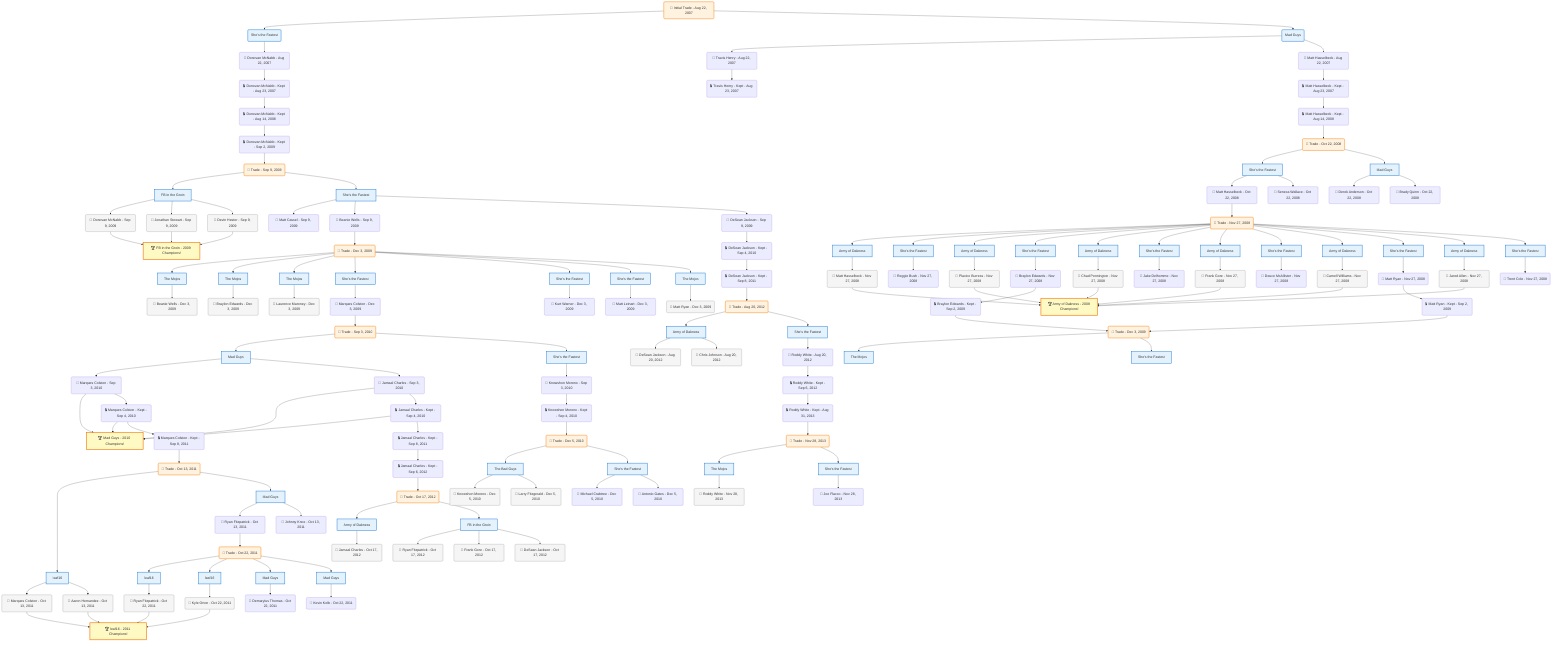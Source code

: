flowchart TD

    TRADE_MAIN("🔄 Initial Trade - Aug 22, 2007")
    TEAM_1("She's the Fastest")
    TEAM_2("Mad Guys")
    NODE_785862b2-4564-4496-aacf-45ba6c83093f("🔄 Donovan McNabb - Aug 22, 2007")
    NODE_6d0e067b-138d-4c48-a5a8-b1066288bdf3("🔒 Donovan McNabb - Kept - Aug 23, 2007")
    NODE_f4f33216-fc5e-425e-a2da-c957a8101213("🔒 Donovan McNabb - Kept - Aug 14, 2008")
    NODE_566b66a0-df77-4a32-a603-975b992e6062("🔒 Donovan McNabb - Kept - Sep 2, 2009")
    TRADE_d64744f2-649c-41d8-81d6-cb12408f9a20_3("🔄 Trade - Sep 9, 2009")
    TEAM_f483ecf1-cd17-4991-854b-e52dfc957b45_4["FB in the Groin"]
    NODE_3128e3d6-ada1-4ddc-99ad-add55e2d292b("🔄 Donovan McNabb - Sep 9, 2009")
    CHAMP_f483ecf1-cd17-4991-854b-e52dfc957b45_2009["🏆 FB in the Groin - 2009 Champions!"]
    NODE_15682633-4c98-4792-b4d5-ef220e682543("🔄 Jonathan Stewart - Sep 9, 2009")
    NODE_2506304d-9aeb-4778-8bbb-feb1241129b8("🔄 Devin Hester - Sep 9, 2009")
    TEAM_4449259f-64af-44fd-9235-1facc0926234_5["She's the Fastest"]
    NODE_da366052-1793-4ec3-aeef-e2d58fcebf07("🔄 Matt Cassel - Sep 9, 2009")
    NODE_6dd1fdfd-8b13-4c36-b124-f5bc0932f73f("🔄 Beanie Wells - Sep 9, 2009")
    TRADE_e8c7b327-7c15-4132-8918-1ccb803d3cb3_6("🔄 Trade - Dec 3, 2009")
    TEAM_bbe2d0ad-54cf-4c22-be82-b2a5f262a157_7["The Mojos"]
    NODE_fb21570f-4fa7-4277-b242-752759ecd6ca("🔄 Beanie Wells - Dec 3, 2009")
    TEAM_bbe2d0ad-54cf-4c22-be82-b2a5f262a157_8["The Mojos"]
    NODE_8ad98370-e765-4528-899b-039fc791b409("🔄 Braylon Edwards - Dec 3, 2009")
    TEAM_bbe2d0ad-54cf-4c22-be82-b2a5f262a157_9["The Mojos"]
    NODE_16e44121-7fef-4e60-a4d8-39d87a019805("🔄 Laurence Maroney - Dec 3, 2009")
    TEAM_4449259f-64af-44fd-9235-1facc0926234_10["She's the Fastest"]
    NODE_8f183324-b3dc-46b4-bbe0-76f206cb24ee("🔄 Marques Colston - Dec 3, 2009")
    TRADE_664c0593-08b2-4014-96b5-f9505dd0abcf_11("🔄 Trade - Sep 3, 2010")
    TEAM_f5908944-6efd-40eb-af54-6c53004e0e2f_12["Mad Guys"]
    NODE_95e1e39b-1714-410c-9892-ac5cc4bc5223("🔄 Marques Colston - Sep 3, 2010")
    CHAMP_f5908944-6efd-40eb-af54-6c53004e0e2f_2010["🏆 Mad Guys - 2010 Champions!"]
    NODE_10d2a316-3064-4a47-aa84-090f7269cf91("🔒 Marques Colston - Kept - Sep 4, 2010")
    NODE_141930ae-9562-425a-8e5c-02a1dc58052a("🔒 Marques Colston - Kept - Sep 8, 2011")
    TRADE_d1a5cf90-3082-44bc-b0f9-e18447f5bb8e_13("🔄 Trade - Oct 13, 2011")
    TEAM_66fb98f4-89a7-45f9-893a-b41d71e6249d_14["leaf16"]
    NODE_e42a7add-5f66-44be-b797-58e2800a81ab("🔄 Marques Colston - Oct 13, 2011")
    CHAMP_66fb98f4-89a7-45f9-893a-b41d71e6249d_2011["🏆 leaf16 - 2011 Champions!"]
    NODE_2287f065-a684-41e4-98cf-583800446e55("🔄 Aaron Hernandez - Oct 13, 2011")
    TEAM_f5908944-6efd-40eb-af54-6c53004e0e2f_15["Mad Guys"]
    NODE_98dd0f74-ae65-4c0e-bc1e-0334a5e71f0a("🔄 Ryan Fitzpatrick - Oct 13, 2011")
    TRADE_8ab45a4d-fc81-4a69-b148-6d5b67501daa_16("🔄 Trade - Oct 22, 2011")
    TEAM_66fb98f4-89a7-45f9-893a-b41d71e6249d_17["leaf16"]
    NODE_13ac1331-c23d-4b5e-b4e4-4acc0a117b8f("🔄 Ryan Fitzpatrick - Oct 22, 2011")
    TEAM_66fb98f4-89a7-45f9-893a-b41d71e6249d_18["leaf16"]
    NODE_b708b08d-9b71-48df-aee3-13280a459525("🔄 Kyle Orton - Oct 22, 2011")
    TEAM_f5908944-6efd-40eb-af54-6c53004e0e2f_19["Mad Guys"]
    NODE_b4648a1f-2621-4237-8133-66d22a949324("🔄 Demaryius Thomas - Oct 22, 2011")
    TEAM_f5908944-6efd-40eb-af54-6c53004e0e2f_20["Mad Guys"]
    NODE_a64f7dd6-d909-4a4b-8d06-8007e62bf98e("🔄 Kevin Kolb - Oct 22, 2011")
    NODE_874bb423-0bf4-4a74-bb1e-0aaa8eeb7711("🔄 Johnny Knox - Oct 13, 2011")
    NODE_281c90e5-f919-4693-8733-eee9f5c6f6da("🔄 Jamaal Charles - Sep 3, 2010")
    NODE_50b2659a-d773-4a36-9760-8bcacc4ba47f("🔒 Jamaal Charles - Kept - Sep 4, 2010")
    NODE_b1911abe-3f45-48b4-b5be-9c2a083867b7("🔒 Jamaal Charles - Kept - Sep 8, 2011")
    NODE_f5a11ded-3553-4024-9003-ca99500e7883("🔒 Jamaal Charles - Kept - Sep 6, 2012")
    TRADE_ff32239c-11a2-47de-ac30-358085860f58_21("🔄 Trade - Oct 17, 2012")
    TEAM_40f7599b-e68f-4bf4-9553-bf7e10924635_22["Army of Dakness"]
    NODE_4ab42e2d-415b-4e91-a8f1-43842c82961e("🔄 Jamaal Charles - Oct 17, 2012")
    TEAM_f483ecf1-cd17-4991-854b-e52dfc957b45_23["FB in the Groin"]
    NODE_d5bfc02b-fa68-4955-b2fa-744ca8ca65c5("🔄 Ryan Fitzpatrick - Oct 17, 2012")
    NODE_01609838-9cca-4021-95a7-8bd0af822f8c("🔄 Frank Gore - Oct 17, 2012")
    NODE_f301ec06-c3ae-4c5b-bd4f-e38857e847f6("🔄 DeSean Jackson - Oct 17, 2012")
    TEAM_4449259f-64af-44fd-9235-1facc0926234_24["She's the Fastest"]
    NODE_fd02085d-71ad-46e1-b7cc-06f45da9eb89("🔄 Knowshon Moreno - Sep 3, 2010")
    NODE_27d92d64-f467-4a04-b71b-391a2d495356("🔒 Knowshon Moreno - Kept - Sep 4, 2010")
    TRADE_7079c566-1aef-449d-80e3-81013e223777_25("🔄 Trade - Dec 5, 2010")
    TEAM_b2220d1a-ff75-4622-9757-09978901110f_26["The Bad Guys"]
    NODE_e3eeb034-e4c6-4be5-a812-b2c48eba0d53("🔄 Knowshon Moreno - Dec 5, 2010")
    NODE_fbf9d819-d0b8-4ee4-afe1-0b279afe083d("🔄 Larry Fitzgerald - Dec 5, 2010")
    TEAM_4449259f-64af-44fd-9235-1facc0926234_27["She's the Fastest"]
    NODE_3f49242f-c13a-4378-b163-959d8092b13e("🔄 Michael Crabtree - Dec 5, 2010")
    NODE_e2188277-78ab-4766-9782-da39ab3295ef("🔄 Antonio Gates - Dec 5, 2010")
    TEAM_4449259f-64af-44fd-9235-1facc0926234_28["She's the Fastest"]
    NODE_6bc2416f-f57e-4b16-8235-be0b7609e651("🔄 Kurt Warner - Dec 3, 2009")
    TEAM_4449259f-64af-44fd-9235-1facc0926234_29["She's the Fastest"]
    NODE_1ef12492-61ee-4b66-bd62-daa01556b535("🔄 Matt Leinart - Dec 3, 2009")
    TEAM_bbe2d0ad-54cf-4c22-be82-b2a5f262a157_30["The Mojos"]
    NODE_7ae52589-c36b-4b14-8fb9-f6b745ba608d("🔄 Matt Ryan - Dec 3, 2009")
    NODE_620b330b-81b8-4a9f-9476-febda8d1f7e0("🔄 DeSean Jackson - Sep 9, 2009")
    NODE_4108947d-3fba-4cd0-b690-a74622f6719b("🔒 DeSean Jackson - Kept - Sep 4, 2010")
    NODE_847cf1ae-bc2d-47d1-a1e7-f5ebcd390247("🔒 DeSean Jackson - Kept - Sep 8, 2011")
    TRADE_776f10c8-b633-44f1-9b69-2c1a3e3960a8_31("🔄 Trade - Aug 20, 2012")
    TEAM_40f7599b-e68f-4bf4-9553-bf7e10924635_32["Army of Dakness"]
    NODE_f91646d3-8672-4501-84ce-fee2f323f2a6("🔄 DeSean Jackson - Aug 20, 2012")
    NODE_0b176d9f-318c-441e-bec5-2f4e158dfe93("🔄 Chris Johnson - Aug 20, 2012")
    TEAM_4449259f-64af-44fd-9235-1facc0926234_33["She's the Fastest"]
    NODE_5014c5ff-0cc0-477c-8366-0057daba9002("🔄 Roddy White - Aug 20, 2012")
    NODE_b73ba180-9d18-48a1-b198-dd22f915a95f("🔒 Roddy White - Kept - Sep 6, 2012")
    NODE_3bb6ed06-96a5-4ace-89d9-8d7919d0dae1("🔒 Roddy White - Kept - Aug 31, 2013")
    TRADE_0ded9ddb-c05f-4690-885f-7c5615a42e55_34("🔄 Trade - Nov 28, 2013")
    TEAM_bbe2d0ad-54cf-4c22-be82-b2a5f262a157_35["The Mojos"]
    NODE_4f5d45ce-ecc7-4ae4-a143-0b055f240c09("🔄 Roddy White - Nov 28, 2013")
    TEAM_4449259f-64af-44fd-9235-1facc0926234_36["She's the Fastest"]
    NODE_d8b30ecd-e75e-4fa9-a32d-edb51a22a96e("🔄 Joe Flacco - Nov 28, 2013")
    NODE_5040ed8f-9252-42e7-8404-b38608ad1d57("🔄 Travis Henry - Aug 22, 2007")
    NODE_6175ba4e-58ab-4407-8c10-4b7bea75f07e("🔒 Travis Henry - Kept - Aug 23, 2007")
    NODE_06b4815b-97ba-4f51-8303-f5cfed55f7a3("🔄 Matt Hasselbeck - Aug 22, 2007")
    NODE_29a80d27-da55-4a8f-b90e-1b0a2bb8b573("🔒 Matt Hasselbeck - Kept - Aug 23, 2007")
    NODE_5383a8a6-54ff-4de8-a1bc-274dfd030bb2("🔒 Matt Hasselbeck - Kept - Aug 14, 2008")
    TRADE_08ea19ae-332e-432b-8ff4-1195d938b031_37("🔄 Trade - Oct 22, 2008")
    TEAM_4449259f-64af-44fd-9235-1facc0926234_38["She's the Fastest"]
    NODE_bd4d4881-44b8-4666-9696-8bf425bbafc4("🔄 Matt Hasselbeck - Oct 22, 2008")
    TRADE_e1822b1f-88ef-441d-b22b-c3bf84885845_39("🔄 Trade - Nov 27, 2008")
    TEAM_40f7599b-e68f-4bf4-9553-bf7e10924635_40["Army of Dakness"]
    NODE_ec9d5f46-aaa5-4a88-bf26-8c88a804c8ed("🔄 Matt Hasselbeck - Nov 27, 2008")
    CHAMP_40f7599b-e68f-4bf4-9553-bf7e10924635_2008["🏆 Army of Dakness - 2008 Champions!"]
    TEAM_4449259f-64af-44fd-9235-1facc0926234_41["She's the Fastest"]
    NODE_14b06632-7882-4a01-9c25-3651727a0bd0("🔄 Reggie Bush - Nov 27, 2008")
    TEAM_40f7599b-e68f-4bf4-9553-bf7e10924635_42["Army of Dakness"]
    NODE_dd9494d8-6b71-4d22-8161-3cb161ba28de("🔄 Plaxico Burress - Nov 27, 2008")
    TEAM_4449259f-64af-44fd-9235-1facc0926234_43["She's the Fastest"]
    NODE_3862c574-4539-4e48-9a28-49b39cdcb440("🔄 Braylon Edwards - Nov 27, 2008")
    NODE_2ef9bf5f-f560-4d4e-828f-65788948c234("🔒 Braylon Edwards - Kept - Sep 2, 2009")
    TRADE_e8c7b327-7c15-4132-8918-1ccb803d3cb3_44("🔄 Trade - Dec 3, 2009")
    TEAM_bbe2d0ad-54cf-4c22-be82-b2a5f262a157_45["The Mojos"]
    TEAM_4449259f-64af-44fd-9235-1facc0926234_46["She's the Fastest"]
    TEAM_40f7599b-e68f-4bf4-9553-bf7e10924635_47["Army of Dakness"]
    NODE_7fbad2ef-782e-4d70-ab1d-4d262bd08b56("🔄 Chad Pennington - Nov 27, 2008")
    TEAM_4449259f-64af-44fd-9235-1facc0926234_48["She's the Fastest"]
    NODE_2f00e204-c7c6-408f-8d63-50d2b2fdd3a0("🔄 Jake Delhomme - Nov 27, 2008")
    TEAM_40f7599b-e68f-4bf4-9553-bf7e10924635_49["Army of Dakness"]
    NODE_c285c915-1bc5-401b-b5d8-966ba67d289f("🔄 Frank Gore - Nov 27, 2008")
    TEAM_4449259f-64af-44fd-9235-1facc0926234_50["She's the Fastest"]
    NODE_1b9bf3a7-20c7-43e2-83ef-96a77e4b5b78("🔄 Deuce McAllister - Nov 27, 2008")
    TEAM_40f7599b-e68f-4bf4-9553-bf7e10924635_51["Army of Dakness"]
    NODE_43ed03b3-0f9f-4916-ac6e-c08c86865375("🔄 Carnell Williams - Nov 27, 2008")
    TEAM_4449259f-64af-44fd-9235-1facc0926234_52["She's the Fastest"]
    NODE_13992bdc-ffe2-4b97-a9aa-d87432a15494("🔄 Matt Ryan - Nov 27, 2008")
    NODE_8f9e26e8-1f3e-4872-a702-55906b44d7bb("🔒 Matt Ryan - Kept - Sep 2, 2009")
    TEAM_40f7599b-e68f-4bf4-9553-bf7e10924635_53["Army of Dakness"]
    NODE_7fae993d-c09e-492e-89b1-f5be3c142ef8("🔄 Jared Allen - Nov 27, 2008")
    TEAM_4449259f-64af-44fd-9235-1facc0926234_54["She's the Fastest"]
    NODE_53201115-f286-4398-ac9e-f7ded46fcec1("🔄 Trent Cole - Nov 27, 2008")
    NODE_a90e34ed-fb5b-4a88-9a44-305cb2d4b8fe("🔄 Seneca Wallace - Oct 22, 2008")
    TEAM_f5908944-6efd-40eb-af54-6c53004e0e2f_55["Mad Guys"]
    NODE_d67519c0-84d4-4053-a6d8-c1add14a0aec("🔄 Derek Anderson - Oct 22, 2008")
    NODE_e53ef0e0-8798-4234-b421-fac8c51a22f8("🔄 Brady Quinn - Oct 22, 2008")

    TRADE_MAIN --> TEAM_1
    TRADE_MAIN --> TEAM_2
    TEAM_1 --> NODE_785862b2-4564-4496-aacf-45ba6c83093f
    NODE_785862b2-4564-4496-aacf-45ba6c83093f --> NODE_6d0e067b-138d-4c48-a5a8-b1066288bdf3
    NODE_6d0e067b-138d-4c48-a5a8-b1066288bdf3 --> NODE_f4f33216-fc5e-425e-a2da-c957a8101213
    NODE_f4f33216-fc5e-425e-a2da-c957a8101213 --> NODE_566b66a0-df77-4a32-a603-975b992e6062
    NODE_566b66a0-df77-4a32-a603-975b992e6062 --> TRADE_d64744f2-649c-41d8-81d6-cb12408f9a20_3
    TRADE_d64744f2-649c-41d8-81d6-cb12408f9a20_3 --> TEAM_f483ecf1-cd17-4991-854b-e52dfc957b45_4
    TEAM_f483ecf1-cd17-4991-854b-e52dfc957b45_4 --> NODE_3128e3d6-ada1-4ddc-99ad-add55e2d292b
    NODE_3128e3d6-ada1-4ddc-99ad-add55e2d292b --> CHAMP_f483ecf1-cd17-4991-854b-e52dfc957b45_2009
    TEAM_f483ecf1-cd17-4991-854b-e52dfc957b45_4 --> NODE_15682633-4c98-4792-b4d5-ef220e682543
    NODE_15682633-4c98-4792-b4d5-ef220e682543 --> CHAMP_f483ecf1-cd17-4991-854b-e52dfc957b45_2009
    TEAM_f483ecf1-cd17-4991-854b-e52dfc957b45_4 --> NODE_2506304d-9aeb-4778-8bbb-feb1241129b8
    NODE_2506304d-9aeb-4778-8bbb-feb1241129b8 --> CHAMP_f483ecf1-cd17-4991-854b-e52dfc957b45_2009
    TRADE_d64744f2-649c-41d8-81d6-cb12408f9a20_3 --> TEAM_4449259f-64af-44fd-9235-1facc0926234_5
    TEAM_4449259f-64af-44fd-9235-1facc0926234_5 --> NODE_da366052-1793-4ec3-aeef-e2d58fcebf07
    TEAM_4449259f-64af-44fd-9235-1facc0926234_5 --> NODE_6dd1fdfd-8b13-4c36-b124-f5bc0932f73f
    NODE_6dd1fdfd-8b13-4c36-b124-f5bc0932f73f --> TRADE_e8c7b327-7c15-4132-8918-1ccb803d3cb3_6
    TRADE_e8c7b327-7c15-4132-8918-1ccb803d3cb3_6 --> TEAM_bbe2d0ad-54cf-4c22-be82-b2a5f262a157_7
    TEAM_bbe2d0ad-54cf-4c22-be82-b2a5f262a157_7 --> NODE_fb21570f-4fa7-4277-b242-752759ecd6ca
    TRADE_e8c7b327-7c15-4132-8918-1ccb803d3cb3_6 --> TEAM_bbe2d0ad-54cf-4c22-be82-b2a5f262a157_8
    TEAM_bbe2d0ad-54cf-4c22-be82-b2a5f262a157_8 --> NODE_8ad98370-e765-4528-899b-039fc791b409
    TRADE_e8c7b327-7c15-4132-8918-1ccb803d3cb3_6 --> TEAM_bbe2d0ad-54cf-4c22-be82-b2a5f262a157_9
    TEAM_bbe2d0ad-54cf-4c22-be82-b2a5f262a157_9 --> NODE_16e44121-7fef-4e60-a4d8-39d87a019805
    TRADE_e8c7b327-7c15-4132-8918-1ccb803d3cb3_6 --> TEAM_4449259f-64af-44fd-9235-1facc0926234_10
    TEAM_4449259f-64af-44fd-9235-1facc0926234_10 --> NODE_8f183324-b3dc-46b4-bbe0-76f206cb24ee
    NODE_8f183324-b3dc-46b4-bbe0-76f206cb24ee --> TRADE_664c0593-08b2-4014-96b5-f9505dd0abcf_11
    TRADE_664c0593-08b2-4014-96b5-f9505dd0abcf_11 --> TEAM_f5908944-6efd-40eb-af54-6c53004e0e2f_12
    TEAM_f5908944-6efd-40eb-af54-6c53004e0e2f_12 --> NODE_95e1e39b-1714-410c-9892-ac5cc4bc5223
    NODE_95e1e39b-1714-410c-9892-ac5cc4bc5223 --> CHAMP_f5908944-6efd-40eb-af54-6c53004e0e2f_2010
    NODE_95e1e39b-1714-410c-9892-ac5cc4bc5223 --> NODE_10d2a316-3064-4a47-aa84-090f7269cf91
    NODE_10d2a316-3064-4a47-aa84-090f7269cf91 --> CHAMP_f5908944-6efd-40eb-af54-6c53004e0e2f_2010
    NODE_10d2a316-3064-4a47-aa84-090f7269cf91 --> NODE_141930ae-9562-425a-8e5c-02a1dc58052a
    NODE_141930ae-9562-425a-8e5c-02a1dc58052a --> TRADE_d1a5cf90-3082-44bc-b0f9-e18447f5bb8e_13
    TRADE_d1a5cf90-3082-44bc-b0f9-e18447f5bb8e_13 --> TEAM_66fb98f4-89a7-45f9-893a-b41d71e6249d_14
    TEAM_66fb98f4-89a7-45f9-893a-b41d71e6249d_14 --> NODE_e42a7add-5f66-44be-b797-58e2800a81ab
    NODE_e42a7add-5f66-44be-b797-58e2800a81ab --> CHAMP_66fb98f4-89a7-45f9-893a-b41d71e6249d_2011
    TEAM_66fb98f4-89a7-45f9-893a-b41d71e6249d_14 --> NODE_2287f065-a684-41e4-98cf-583800446e55
    NODE_2287f065-a684-41e4-98cf-583800446e55 --> CHAMP_66fb98f4-89a7-45f9-893a-b41d71e6249d_2011
    TRADE_d1a5cf90-3082-44bc-b0f9-e18447f5bb8e_13 --> TEAM_f5908944-6efd-40eb-af54-6c53004e0e2f_15
    TEAM_f5908944-6efd-40eb-af54-6c53004e0e2f_15 --> NODE_98dd0f74-ae65-4c0e-bc1e-0334a5e71f0a
    NODE_98dd0f74-ae65-4c0e-bc1e-0334a5e71f0a --> TRADE_8ab45a4d-fc81-4a69-b148-6d5b67501daa_16
    TRADE_8ab45a4d-fc81-4a69-b148-6d5b67501daa_16 --> TEAM_66fb98f4-89a7-45f9-893a-b41d71e6249d_17
    TEAM_66fb98f4-89a7-45f9-893a-b41d71e6249d_17 --> NODE_13ac1331-c23d-4b5e-b4e4-4acc0a117b8f
    NODE_13ac1331-c23d-4b5e-b4e4-4acc0a117b8f --> CHAMP_66fb98f4-89a7-45f9-893a-b41d71e6249d_2011
    TRADE_8ab45a4d-fc81-4a69-b148-6d5b67501daa_16 --> TEAM_66fb98f4-89a7-45f9-893a-b41d71e6249d_18
    TEAM_66fb98f4-89a7-45f9-893a-b41d71e6249d_18 --> NODE_b708b08d-9b71-48df-aee3-13280a459525
    NODE_b708b08d-9b71-48df-aee3-13280a459525 --> CHAMP_66fb98f4-89a7-45f9-893a-b41d71e6249d_2011
    TRADE_8ab45a4d-fc81-4a69-b148-6d5b67501daa_16 --> TEAM_f5908944-6efd-40eb-af54-6c53004e0e2f_19
    TEAM_f5908944-6efd-40eb-af54-6c53004e0e2f_19 --> NODE_b4648a1f-2621-4237-8133-66d22a949324
    TRADE_8ab45a4d-fc81-4a69-b148-6d5b67501daa_16 --> TEAM_f5908944-6efd-40eb-af54-6c53004e0e2f_20
    TEAM_f5908944-6efd-40eb-af54-6c53004e0e2f_20 --> NODE_a64f7dd6-d909-4a4b-8d06-8007e62bf98e
    TEAM_f5908944-6efd-40eb-af54-6c53004e0e2f_15 --> NODE_874bb423-0bf4-4a74-bb1e-0aaa8eeb7711
    TEAM_f5908944-6efd-40eb-af54-6c53004e0e2f_12 --> NODE_281c90e5-f919-4693-8733-eee9f5c6f6da
    NODE_281c90e5-f919-4693-8733-eee9f5c6f6da --> CHAMP_f5908944-6efd-40eb-af54-6c53004e0e2f_2010
    NODE_281c90e5-f919-4693-8733-eee9f5c6f6da --> NODE_50b2659a-d773-4a36-9760-8bcacc4ba47f
    NODE_50b2659a-d773-4a36-9760-8bcacc4ba47f --> CHAMP_f5908944-6efd-40eb-af54-6c53004e0e2f_2010
    NODE_50b2659a-d773-4a36-9760-8bcacc4ba47f --> NODE_b1911abe-3f45-48b4-b5be-9c2a083867b7
    NODE_b1911abe-3f45-48b4-b5be-9c2a083867b7 --> NODE_f5a11ded-3553-4024-9003-ca99500e7883
    NODE_f5a11ded-3553-4024-9003-ca99500e7883 --> TRADE_ff32239c-11a2-47de-ac30-358085860f58_21
    TRADE_ff32239c-11a2-47de-ac30-358085860f58_21 --> TEAM_40f7599b-e68f-4bf4-9553-bf7e10924635_22
    TEAM_40f7599b-e68f-4bf4-9553-bf7e10924635_22 --> NODE_4ab42e2d-415b-4e91-a8f1-43842c82961e
    TRADE_ff32239c-11a2-47de-ac30-358085860f58_21 --> TEAM_f483ecf1-cd17-4991-854b-e52dfc957b45_23
    TEAM_f483ecf1-cd17-4991-854b-e52dfc957b45_23 --> NODE_d5bfc02b-fa68-4955-b2fa-744ca8ca65c5
    TEAM_f483ecf1-cd17-4991-854b-e52dfc957b45_23 --> NODE_01609838-9cca-4021-95a7-8bd0af822f8c
    TEAM_f483ecf1-cd17-4991-854b-e52dfc957b45_23 --> NODE_f301ec06-c3ae-4c5b-bd4f-e38857e847f6
    TRADE_664c0593-08b2-4014-96b5-f9505dd0abcf_11 --> TEAM_4449259f-64af-44fd-9235-1facc0926234_24
    TEAM_4449259f-64af-44fd-9235-1facc0926234_24 --> NODE_fd02085d-71ad-46e1-b7cc-06f45da9eb89
    NODE_fd02085d-71ad-46e1-b7cc-06f45da9eb89 --> NODE_27d92d64-f467-4a04-b71b-391a2d495356
    NODE_27d92d64-f467-4a04-b71b-391a2d495356 --> TRADE_7079c566-1aef-449d-80e3-81013e223777_25
    TRADE_7079c566-1aef-449d-80e3-81013e223777_25 --> TEAM_b2220d1a-ff75-4622-9757-09978901110f_26
    TEAM_b2220d1a-ff75-4622-9757-09978901110f_26 --> NODE_e3eeb034-e4c6-4be5-a812-b2c48eba0d53
    TEAM_b2220d1a-ff75-4622-9757-09978901110f_26 --> NODE_fbf9d819-d0b8-4ee4-afe1-0b279afe083d
    TRADE_7079c566-1aef-449d-80e3-81013e223777_25 --> TEAM_4449259f-64af-44fd-9235-1facc0926234_27
    TEAM_4449259f-64af-44fd-9235-1facc0926234_27 --> NODE_3f49242f-c13a-4378-b163-959d8092b13e
    TEAM_4449259f-64af-44fd-9235-1facc0926234_27 --> NODE_e2188277-78ab-4766-9782-da39ab3295ef
    TRADE_e8c7b327-7c15-4132-8918-1ccb803d3cb3_6 --> TEAM_4449259f-64af-44fd-9235-1facc0926234_28
    TEAM_4449259f-64af-44fd-9235-1facc0926234_28 --> NODE_6bc2416f-f57e-4b16-8235-be0b7609e651
    TRADE_e8c7b327-7c15-4132-8918-1ccb803d3cb3_6 --> TEAM_4449259f-64af-44fd-9235-1facc0926234_29
    TEAM_4449259f-64af-44fd-9235-1facc0926234_29 --> NODE_1ef12492-61ee-4b66-bd62-daa01556b535
    TRADE_e8c7b327-7c15-4132-8918-1ccb803d3cb3_6 --> TEAM_bbe2d0ad-54cf-4c22-be82-b2a5f262a157_30
    TEAM_bbe2d0ad-54cf-4c22-be82-b2a5f262a157_30 --> NODE_7ae52589-c36b-4b14-8fb9-f6b745ba608d
    TEAM_4449259f-64af-44fd-9235-1facc0926234_5 --> NODE_620b330b-81b8-4a9f-9476-febda8d1f7e0
    NODE_620b330b-81b8-4a9f-9476-febda8d1f7e0 --> NODE_4108947d-3fba-4cd0-b690-a74622f6719b
    NODE_4108947d-3fba-4cd0-b690-a74622f6719b --> NODE_847cf1ae-bc2d-47d1-a1e7-f5ebcd390247
    NODE_847cf1ae-bc2d-47d1-a1e7-f5ebcd390247 --> TRADE_776f10c8-b633-44f1-9b69-2c1a3e3960a8_31
    TRADE_776f10c8-b633-44f1-9b69-2c1a3e3960a8_31 --> TEAM_40f7599b-e68f-4bf4-9553-bf7e10924635_32
    TEAM_40f7599b-e68f-4bf4-9553-bf7e10924635_32 --> NODE_f91646d3-8672-4501-84ce-fee2f323f2a6
    TEAM_40f7599b-e68f-4bf4-9553-bf7e10924635_32 --> NODE_0b176d9f-318c-441e-bec5-2f4e158dfe93
    TRADE_776f10c8-b633-44f1-9b69-2c1a3e3960a8_31 --> TEAM_4449259f-64af-44fd-9235-1facc0926234_33
    TEAM_4449259f-64af-44fd-9235-1facc0926234_33 --> NODE_5014c5ff-0cc0-477c-8366-0057daba9002
    NODE_5014c5ff-0cc0-477c-8366-0057daba9002 --> NODE_b73ba180-9d18-48a1-b198-dd22f915a95f
    NODE_b73ba180-9d18-48a1-b198-dd22f915a95f --> NODE_3bb6ed06-96a5-4ace-89d9-8d7919d0dae1
    NODE_3bb6ed06-96a5-4ace-89d9-8d7919d0dae1 --> TRADE_0ded9ddb-c05f-4690-885f-7c5615a42e55_34
    TRADE_0ded9ddb-c05f-4690-885f-7c5615a42e55_34 --> TEAM_bbe2d0ad-54cf-4c22-be82-b2a5f262a157_35
    TEAM_bbe2d0ad-54cf-4c22-be82-b2a5f262a157_35 --> NODE_4f5d45ce-ecc7-4ae4-a143-0b055f240c09
    TRADE_0ded9ddb-c05f-4690-885f-7c5615a42e55_34 --> TEAM_4449259f-64af-44fd-9235-1facc0926234_36
    TEAM_4449259f-64af-44fd-9235-1facc0926234_36 --> NODE_d8b30ecd-e75e-4fa9-a32d-edb51a22a96e
    TEAM_2 --> NODE_5040ed8f-9252-42e7-8404-b38608ad1d57
    NODE_5040ed8f-9252-42e7-8404-b38608ad1d57 --> NODE_6175ba4e-58ab-4407-8c10-4b7bea75f07e
    TEAM_2 --> NODE_06b4815b-97ba-4f51-8303-f5cfed55f7a3
    NODE_06b4815b-97ba-4f51-8303-f5cfed55f7a3 --> NODE_29a80d27-da55-4a8f-b90e-1b0a2bb8b573
    NODE_29a80d27-da55-4a8f-b90e-1b0a2bb8b573 --> NODE_5383a8a6-54ff-4de8-a1bc-274dfd030bb2
    NODE_5383a8a6-54ff-4de8-a1bc-274dfd030bb2 --> TRADE_08ea19ae-332e-432b-8ff4-1195d938b031_37
    TRADE_08ea19ae-332e-432b-8ff4-1195d938b031_37 --> TEAM_4449259f-64af-44fd-9235-1facc0926234_38
    TEAM_4449259f-64af-44fd-9235-1facc0926234_38 --> NODE_bd4d4881-44b8-4666-9696-8bf425bbafc4
    NODE_bd4d4881-44b8-4666-9696-8bf425bbafc4 --> TRADE_e1822b1f-88ef-441d-b22b-c3bf84885845_39
    TRADE_e1822b1f-88ef-441d-b22b-c3bf84885845_39 --> TEAM_40f7599b-e68f-4bf4-9553-bf7e10924635_40
    TEAM_40f7599b-e68f-4bf4-9553-bf7e10924635_40 --> NODE_ec9d5f46-aaa5-4a88-bf26-8c88a804c8ed
    NODE_ec9d5f46-aaa5-4a88-bf26-8c88a804c8ed --> CHAMP_40f7599b-e68f-4bf4-9553-bf7e10924635_2008
    TRADE_e1822b1f-88ef-441d-b22b-c3bf84885845_39 --> TEAM_4449259f-64af-44fd-9235-1facc0926234_41
    TEAM_4449259f-64af-44fd-9235-1facc0926234_41 --> NODE_14b06632-7882-4a01-9c25-3651727a0bd0
    TRADE_e1822b1f-88ef-441d-b22b-c3bf84885845_39 --> TEAM_40f7599b-e68f-4bf4-9553-bf7e10924635_42
    TEAM_40f7599b-e68f-4bf4-9553-bf7e10924635_42 --> NODE_dd9494d8-6b71-4d22-8161-3cb161ba28de
    NODE_dd9494d8-6b71-4d22-8161-3cb161ba28de --> CHAMP_40f7599b-e68f-4bf4-9553-bf7e10924635_2008
    TRADE_e1822b1f-88ef-441d-b22b-c3bf84885845_39 --> TEAM_4449259f-64af-44fd-9235-1facc0926234_43
    TEAM_4449259f-64af-44fd-9235-1facc0926234_43 --> NODE_3862c574-4539-4e48-9a28-49b39cdcb440
    NODE_3862c574-4539-4e48-9a28-49b39cdcb440 --> NODE_2ef9bf5f-f560-4d4e-828f-65788948c234
    NODE_2ef9bf5f-f560-4d4e-828f-65788948c234 --> TRADE_e8c7b327-7c15-4132-8918-1ccb803d3cb3_44
    TRADE_e8c7b327-7c15-4132-8918-1ccb803d3cb3_44 --> TEAM_bbe2d0ad-54cf-4c22-be82-b2a5f262a157_45
    TRADE_e8c7b327-7c15-4132-8918-1ccb803d3cb3_44 --> TEAM_4449259f-64af-44fd-9235-1facc0926234_46
    TRADE_e1822b1f-88ef-441d-b22b-c3bf84885845_39 --> TEAM_40f7599b-e68f-4bf4-9553-bf7e10924635_47
    TEAM_40f7599b-e68f-4bf4-9553-bf7e10924635_47 --> NODE_7fbad2ef-782e-4d70-ab1d-4d262bd08b56
    NODE_7fbad2ef-782e-4d70-ab1d-4d262bd08b56 --> CHAMP_40f7599b-e68f-4bf4-9553-bf7e10924635_2008
    TRADE_e1822b1f-88ef-441d-b22b-c3bf84885845_39 --> TEAM_4449259f-64af-44fd-9235-1facc0926234_48
    TEAM_4449259f-64af-44fd-9235-1facc0926234_48 --> NODE_2f00e204-c7c6-408f-8d63-50d2b2fdd3a0
    TRADE_e1822b1f-88ef-441d-b22b-c3bf84885845_39 --> TEAM_40f7599b-e68f-4bf4-9553-bf7e10924635_49
    TEAM_40f7599b-e68f-4bf4-9553-bf7e10924635_49 --> NODE_c285c915-1bc5-401b-b5d8-966ba67d289f
    NODE_c285c915-1bc5-401b-b5d8-966ba67d289f --> CHAMP_40f7599b-e68f-4bf4-9553-bf7e10924635_2008
    TRADE_e1822b1f-88ef-441d-b22b-c3bf84885845_39 --> TEAM_4449259f-64af-44fd-9235-1facc0926234_50
    TEAM_4449259f-64af-44fd-9235-1facc0926234_50 --> NODE_1b9bf3a7-20c7-43e2-83ef-96a77e4b5b78
    TRADE_e1822b1f-88ef-441d-b22b-c3bf84885845_39 --> TEAM_40f7599b-e68f-4bf4-9553-bf7e10924635_51
    TEAM_40f7599b-e68f-4bf4-9553-bf7e10924635_51 --> NODE_43ed03b3-0f9f-4916-ac6e-c08c86865375
    NODE_43ed03b3-0f9f-4916-ac6e-c08c86865375 --> CHAMP_40f7599b-e68f-4bf4-9553-bf7e10924635_2008
    TRADE_e1822b1f-88ef-441d-b22b-c3bf84885845_39 --> TEAM_4449259f-64af-44fd-9235-1facc0926234_52
    TEAM_4449259f-64af-44fd-9235-1facc0926234_52 --> NODE_13992bdc-ffe2-4b97-a9aa-d87432a15494
    NODE_13992bdc-ffe2-4b97-a9aa-d87432a15494 --> NODE_8f9e26e8-1f3e-4872-a702-55906b44d7bb
    NODE_8f9e26e8-1f3e-4872-a702-55906b44d7bb --> TRADE_e8c7b327-7c15-4132-8918-1ccb803d3cb3_44
    TRADE_e1822b1f-88ef-441d-b22b-c3bf84885845_39 --> TEAM_40f7599b-e68f-4bf4-9553-bf7e10924635_53
    TEAM_40f7599b-e68f-4bf4-9553-bf7e10924635_53 --> NODE_7fae993d-c09e-492e-89b1-f5be3c142ef8
    NODE_7fae993d-c09e-492e-89b1-f5be3c142ef8 --> CHAMP_40f7599b-e68f-4bf4-9553-bf7e10924635_2008
    TRADE_e1822b1f-88ef-441d-b22b-c3bf84885845_39 --> TEAM_4449259f-64af-44fd-9235-1facc0926234_54
    TEAM_4449259f-64af-44fd-9235-1facc0926234_54 --> NODE_53201115-f286-4398-ac9e-f7ded46fcec1
    TEAM_4449259f-64af-44fd-9235-1facc0926234_38 --> NODE_a90e34ed-fb5b-4a88-9a44-305cb2d4b8fe
    TRADE_08ea19ae-332e-432b-8ff4-1195d938b031_37 --> TEAM_f5908944-6efd-40eb-af54-6c53004e0e2f_55
    TEAM_f5908944-6efd-40eb-af54-6c53004e0e2f_55 --> NODE_d67519c0-84d4-4053-a6d8-c1add14a0aec
    TEAM_f5908944-6efd-40eb-af54-6c53004e0e2f_55 --> NODE_e53ef0e0-8798-4234-b421-fac8c51a22f8

    %% Node styling
    classDef teamNode fill:#e3f2fd,stroke:#1976d2,stroke-width:2px
    classDef tradeNode fill:#fff3e0,stroke:#f57c00,stroke-width:2px
    classDef playerNode fill:#f3e5f5,stroke:#7b1fa2,stroke-width:1px
    classDef nonRootPlayerNode fill:#f5f5f5,stroke:#757575,stroke-width:1px
    classDef endNode fill:#ffebee,stroke:#c62828,stroke-width:2px
    classDef waiverNode fill:#e8f5e8,stroke:#388e3c,stroke-width:2px
    classDef championshipNode fill:#fff9c4,stroke:#f57f17,stroke-width:3px

    class TEAM_1,TEAM_2,TEAM_f483ecf1-cd17-4991-854b-e52dfc957b45_4,TEAM_4449259f-64af-44fd-9235-1facc0926234_5,TEAM_bbe2d0ad-54cf-4c22-be82-b2a5f262a157_7,TEAM_bbe2d0ad-54cf-4c22-be82-b2a5f262a157_8,TEAM_bbe2d0ad-54cf-4c22-be82-b2a5f262a157_9,TEAM_4449259f-64af-44fd-9235-1facc0926234_10,TEAM_f5908944-6efd-40eb-af54-6c53004e0e2f_12,TEAM_66fb98f4-89a7-45f9-893a-b41d71e6249d_14,TEAM_f5908944-6efd-40eb-af54-6c53004e0e2f_15,TEAM_66fb98f4-89a7-45f9-893a-b41d71e6249d_17,TEAM_66fb98f4-89a7-45f9-893a-b41d71e6249d_18,TEAM_f5908944-6efd-40eb-af54-6c53004e0e2f_19,TEAM_f5908944-6efd-40eb-af54-6c53004e0e2f_20,TEAM_40f7599b-e68f-4bf4-9553-bf7e10924635_22,TEAM_f483ecf1-cd17-4991-854b-e52dfc957b45_23,TEAM_4449259f-64af-44fd-9235-1facc0926234_24,TEAM_b2220d1a-ff75-4622-9757-09978901110f_26,TEAM_4449259f-64af-44fd-9235-1facc0926234_27,TEAM_4449259f-64af-44fd-9235-1facc0926234_28,TEAM_4449259f-64af-44fd-9235-1facc0926234_29,TEAM_bbe2d0ad-54cf-4c22-be82-b2a5f262a157_30,TEAM_40f7599b-e68f-4bf4-9553-bf7e10924635_32,TEAM_4449259f-64af-44fd-9235-1facc0926234_33,TEAM_bbe2d0ad-54cf-4c22-be82-b2a5f262a157_35,TEAM_4449259f-64af-44fd-9235-1facc0926234_36,TEAM_4449259f-64af-44fd-9235-1facc0926234_38,TEAM_40f7599b-e68f-4bf4-9553-bf7e10924635_40,TEAM_4449259f-64af-44fd-9235-1facc0926234_41,TEAM_40f7599b-e68f-4bf4-9553-bf7e10924635_42,TEAM_4449259f-64af-44fd-9235-1facc0926234_43,TEAM_bbe2d0ad-54cf-4c22-be82-b2a5f262a157_45,TEAM_4449259f-64af-44fd-9235-1facc0926234_46,TEAM_40f7599b-e68f-4bf4-9553-bf7e10924635_47,TEAM_4449259f-64af-44fd-9235-1facc0926234_48,TEAM_40f7599b-e68f-4bf4-9553-bf7e10924635_49,TEAM_4449259f-64af-44fd-9235-1facc0926234_50,TEAM_40f7599b-e68f-4bf4-9553-bf7e10924635_51,TEAM_4449259f-64af-44fd-9235-1facc0926234_52,TEAM_40f7599b-e68f-4bf4-9553-bf7e10924635_53,TEAM_4449259f-64af-44fd-9235-1facc0926234_54,TEAM_f5908944-6efd-40eb-af54-6c53004e0e2f_55 teamNode
    class CHAMP_f483ecf1-cd17-4991-854b-e52dfc957b45_2009,CHAMP_f5908944-6efd-40eb-af54-6c53004e0e2f_2010,CHAMP_66fb98f4-89a7-45f9-893a-b41d71e6249d_2011,CHAMP_40f7599b-e68f-4bf4-9553-bf7e10924635_2008 championshipNode
    class NODE_3128e3d6-ada1-4ddc-99ad-add55e2d292b,NODE_15682633-4c98-4792-b4d5-ef220e682543,NODE_2506304d-9aeb-4778-8bbb-feb1241129b8,NODE_fb21570f-4fa7-4277-b242-752759ecd6ca,NODE_8ad98370-e765-4528-899b-039fc791b409,NODE_16e44121-7fef-4e60-a4d8-39d87a019805,NODE_e42a7add-5f66-44be-b797-58e2800a81ab,NODE_2287f065-a684-41e4-98cf-583800446e55,NODE_13ac1331-c23d-4b5e-b4e4-4acc0a117b8f,NODE_b708b08d-9b71-48df-aee3-13280a459525,NODE_4ab42e2d-415b-4e91-a8f1-43842c82961e,NODE_d5bfc02b-fa68-4955-b2fa-744ca8ca65c5,NODE_01609838-9cca-4021-95a7-8bd0af822f8c,NODE_f301ec06-c3ae-4c5b-bd4f-e38857e847f6,NODE_e3eeb034-e4c6-4be5-a812-b2c48eba0d53,NODE_fbf9d819-d0b8-4ee4-afe1-0b279afe083d,NODE_7ae52589-c36b-4b14-8fb9-f6b745ba608d,NODE_f91646d3-8672-4501-84ce-fee2f323f2a6,NODE_0b176d9f-318c-441e-bec5-2f4e158dfe93,NODE_4f5d45ce-ecc7-4ae4-a143-0b055f240c09,NODE_ec9d5f46-aaa5-4a88-bf26-8c88a804c8ed,NODE_dd9494d8-6b71-4d22-8161-3cb161ba28de,NODE_7fbad2ef-782e-4d70-ab1d-4d262bd08b56,NODE_c285c915-1bc5-401b-b5d8-966ba67d289f,NODE_43ed03b3-0f9f-4916-ac6e-c08c86865375,NODE_7fae993d-c09e-492e-89b1-f5be3c142ef8 nonRootPlayerNode
    class TRADE_MAIN,TRADE_d64744f2-649c-41d8-81d6-cb12408f9a20_3,TRADE_e8c7b327-7c15-4132-8918-1ccb803d3cb3_6,TRADE_664c0593-08b2-4014-96b5-f9505dd0abcf_11,TRADE_d1a5cf90-3082-44bc-b0f9-e18447f5bb8e_13,TRADE_8ab45a4d-fc81-4a69-b148-6d5b67501daa_16,TRADE_ff32239c-11a2-47de-ac30-358085860f58_21,TRADE_7079c566-1aef-449d-80e3-81013e223777_25,TRADE_776f10c8-b633-44f1-9b69-2c1a3e3960a8_31,TRADE_0ded9ddb-c05f-4690-885f-7c5615a42e55_34,TRADE_08ea19ae-332e-432b-8ff4-1195d938b031_37,TRADE_e1822b1f-88ef-441d-b22b-c3bf84885845_39,TRADE_e8c7b327-7c15-4132-8918-1ccb803d3cb3_44 tradeNode